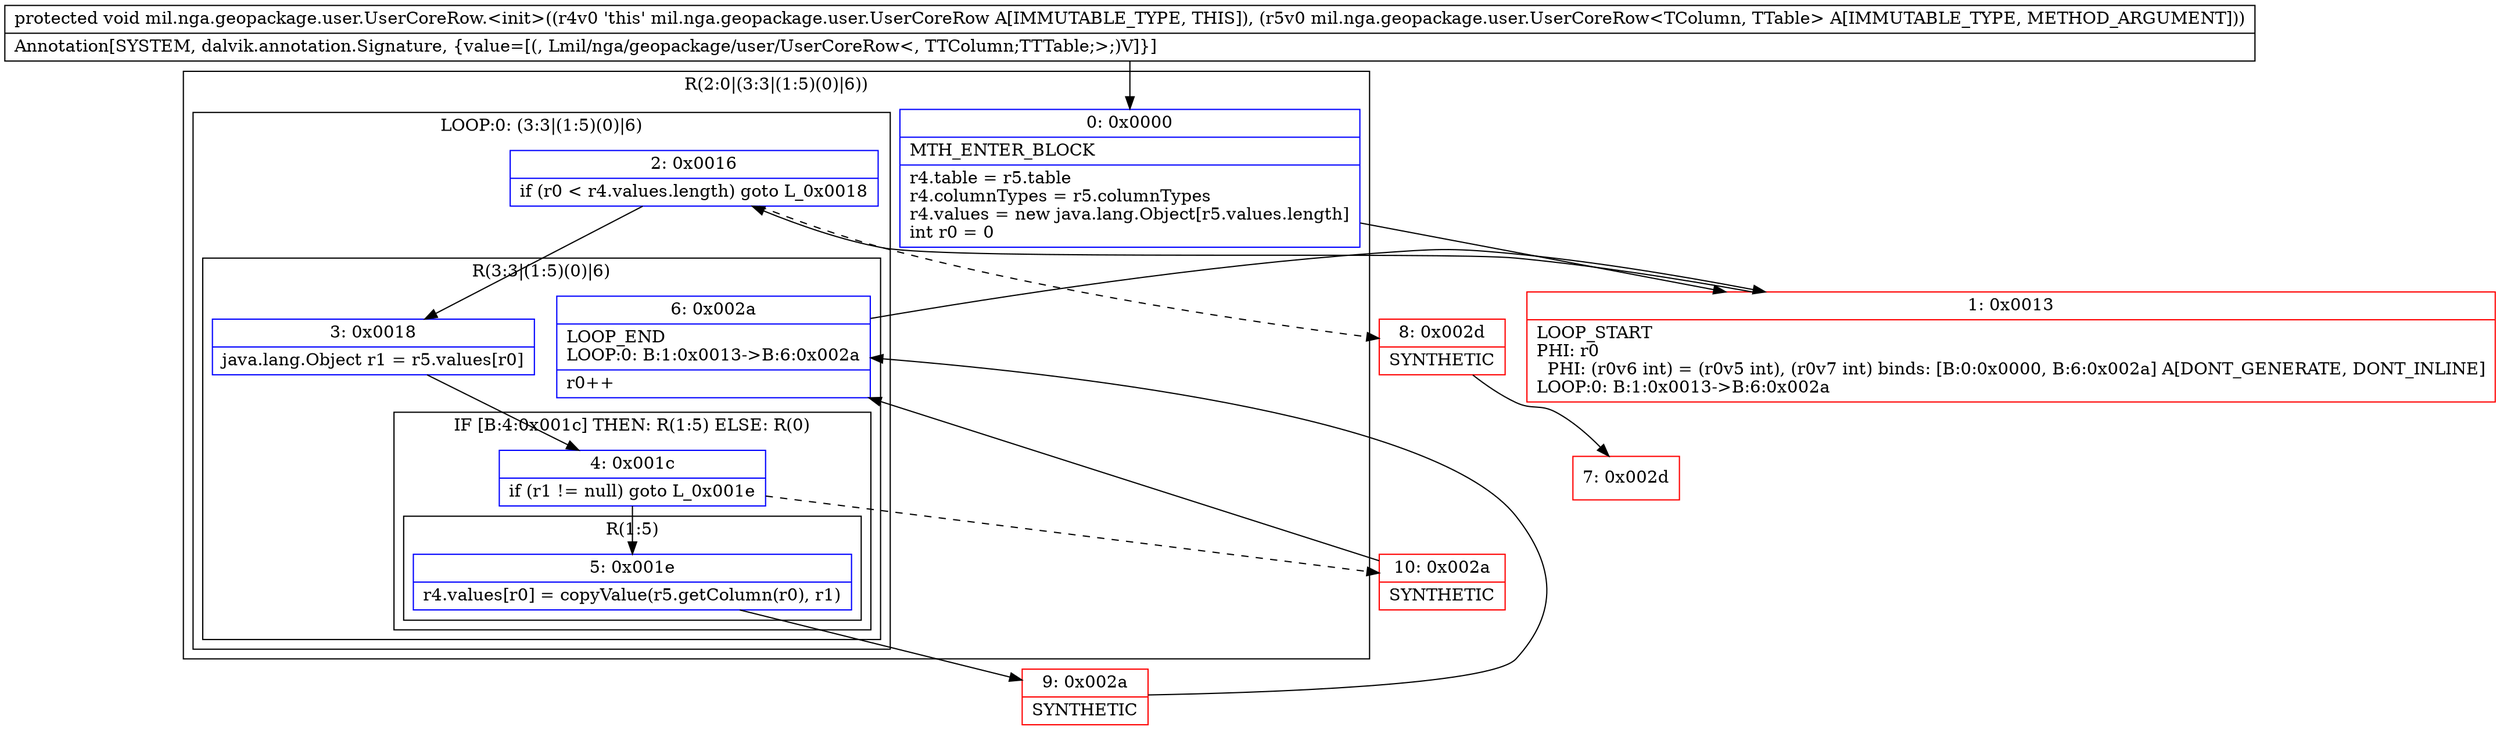 digraph "CFG formil.nga.geopackage.user.UserCoreRow.\<init\>(Lmil\/nga\/geopackage\/user\/UserCoreRow;)V" {
subgraph cluster_Region_261197075 {
label = "R(2:0|(3:3|(1:5)(0)|6))";
node [shape=record,color=blue];
Node_0 [shape=record,label="{0\:\ 0x0000|MTH_ENTER_BLOCK\l|r4.table = r5.table\lr4.columnTypes = r5.columnTypes\lr4.values = new java.lang.Object[r5.values.length]\lint r0 = 0\l}"];
subgraph cluster_LoopRegion_1022816477 {
label = "LOOP:0: (3:3|(1:5)(0)|6)";
node [shape=record,color=blue];
Node_2 [shape=record,label="{2\:\ 0x0016|if (r0 \< r4.values.length) goto L_0x0018\l}"];
subgraph cluster_Region_1666766668 {
label = "R(3:3|(1:5)(0)|6)";
node [shape=record,color=blue];
Node_3 [shape=record,label="{3\:\ 0x0018|java.lang.Object r1 = r5.values[r0]\l}"];
subgraph cluster_IfRegion_1393507100 {
label = "IF [B:4:0x001c] THEN: R(1:5) ELSE: R(0)";
node [shape=record,color=blue];
Node_4 [shape=record,label="{4\:\ 0x001c|if (r1 != null) goto L_0x001e\l}"];
subgraph cluster_Region_1358286084 {
label = "R(1:5)";
node [shape=record,color=blue];
Node_5 [shape=record,label="{5\:\ 0x001e|r4.values[r0] = copyValue(r5.getColumn(r0), r1)\l}"];
}
subgraph cluster_Region_228088827 {
label = "R(0)";
node [shape=record,color=blue];
}
}
Node_6 [shape=record,label="{6\:\ 0x002a|LOOP_END\lLOOP:0: B:1:0x0013\-\>B:6:0x002a\l|r0++\l}"];
}
}
}
Node_1 [shape=record,color=red,label="{1\:\ 0x0013|LOOP_START\lPHI: r0 \l  PHI: (r0v6 int) = (r0v5 int), (r0v7 int) binds: [B:0:0x0000, B:6:0x002a] A[DONT_GENERATE, DONT_INLINE]\lLOOP:0: B:1:0x0013\-\>B:6:0x002a\l}"];
Node_7 [shape=record,color=red,label="{7\:\ 0x002d}"];
Node_8 [shape=record,color=red,label="{8\:\ 0x002d|SYNTHETIC\l}"];
Node_9 [shape=record,color=red,label="{9\:\ 0x002a|SYNTHETIC\l}"];
Node_10 [shape=record,color=red,label="{10\:\ 0x002a|SYNTHETIC\l}"];
MethodNode[shape=record,label="{protected void mil.nga.geopackage.user.UserCoreRow.\<init\>((r4v0 'this' mil.nga.geopackage.user.UserCoreRow A[IMMUTABLE_TYPE, THIS]), (r5v0 mil.nga.geopackage.user.UserCoreRow\<TColumn, TTable\> A[IMMUTABLE_TYPE, METHOD_ARGUMENT]))  | Annotation[SYSTEM, dalvik.annotation.Signature, \{value=[(, Lmil\/nga\/geopackage\/user\/UserCoreRow\<, TTColumn;TTTable;\>;)V]\}]\l}"];
MethodNode -> Node_0;
Node_0 -> Node_1;
Node_2 -> Node_3;
Node_2 -> Node_8[style=dashed];
Node_3 -> Node_4;
Node_4 -> Node_5;
Node_4 -> Node_10[style=dashed];
Node_5 -> Node_9;
Node_6 -> Node_1;
Node_1 -> Node_2;
Node_8 -> Node_7;
Node_9 -> Node_6;
Node_10 -> Node_6;
}

